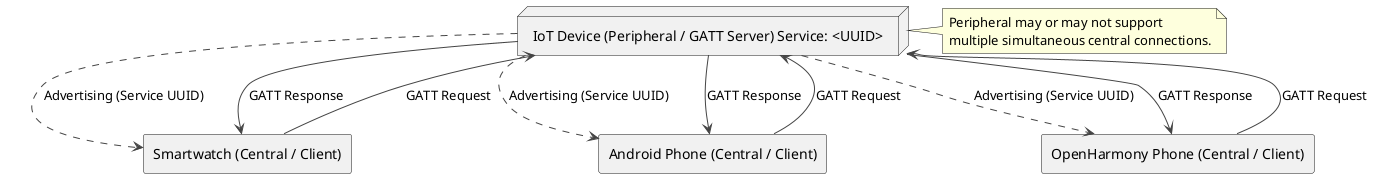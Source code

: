 @startuml
skinparam componentStyle rectangle
skinparam ArrowColor #444
skinparam ArrowThickness 1
skinparam DefaultFontName Sans-Serif

rectangle "Smartwatch (Central / Client)" as Watch
rectangle "Android Phone (Central / Client)" as Android
rectangle "OpenHarmony Phone (Central / Client)" as OH 
node "IoT Device (Peripheral / GATT Server) Service: <UUID>" as IoT

' --- Advertising from Peripheral to all Centrals ---
IoT ..> Watch : Advertising (Service UUID)
IoT ..> Android : Advertising (Service UUID)
IoT ..> OH : Advertising (Service UUID)

' --- Example GATT exchanges ---
Android --> IoT : GATT Request
IoT --> Android : GATT Response

OH --> IoT : GATT Request
IoT --> OH : GATT Response

Watch --> IoT : GATT Request
IoT --> Watch : GATT Response

note right of IoT
  Peripheral may or may not support
  multiple simultaneous central connections.
end note
@enduml
